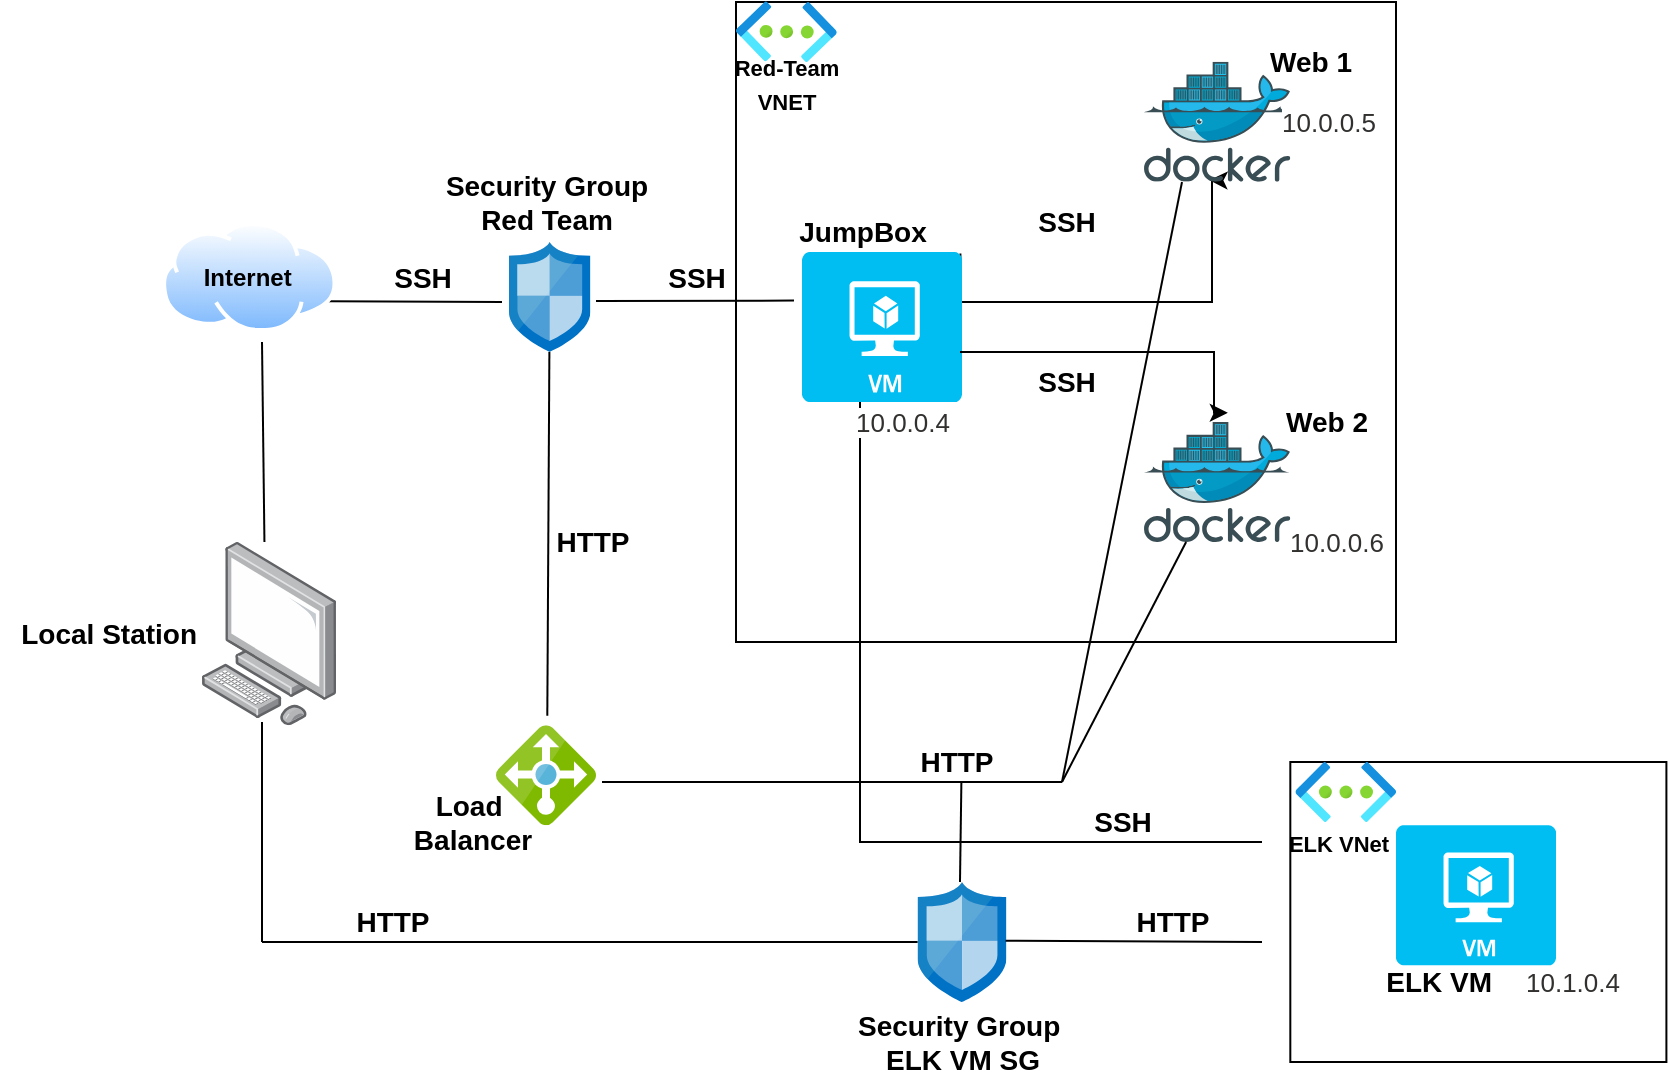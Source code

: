 <mxfile version="15.8.3" type="device"><diagram id="UhjHdZ61-s0egiYo5oLs" name="Page-1"><mxGraphModel dx="2218" dy="551" grid="1" gridSize="10" guides="1" tooltips="1" connect="1" arrows="1" fold="1" page="1" pageScale="1" pageWidth="850" pageHeight="1100" math="0" shadow="0"><root><mxCell id="0"/><mxCell id="1" parent="0"/><mxCell id="n5xYdCdeoz3M3mzWCw5O-3" value="" style="rounded=0;whiteSpace=wrap;html=1;" parent="1" vertex="1"><mxGeometry x="277" y="10" width="330" height="320" as="geometry"/></mxCell><mxCell id="n5xYdCdeoz3M3mzWCw5O-53" value="" style="rounded=0;whiteSpace=wrap;html=1;fontSize=14;" parent="1" vertex="1"><mxGeometry x="554.16" y="390" width="188.04" height="150" as="geometry"/></mxCell><mxCell id="n5xYdCdeoz3M3mzWCw5O-4" value="" style="sketch=0;aspect=fixed;html=1;points=[];align=center;image;fontSize=12;image=img/lib/mscae/Network_Security_Groups_Classic.svg;" parent="1" vertex="1"><mxGeometry x="163.5" y="130" width="40.7" height="55" as="geometry"/></mxCell><mxCell id="n5xYdCdeoz3M3mzWCw5O-6" value="" style="points=[];aspect=fixed;html=1;align=center;shadow=0;dashed=0;image;image=img/lib/allied_telesis/computer_and_terminals/Personal_Computer.svg;" parent="1" vertex="1"><mxGeometry x="9.73" y="280" width="67.57" height="91.58" as="geometry"/></mxCell><mxCell id="n5xYdCdeoz3M3mzWCw5O-7" value="" style="sketch=0;aspect=fixed;html=1;points=[];align=center;image;fontSize=12;image=img/lib/mscae/Load_Balancer_feature.svg;" parent="1" vertex="1"><mxGeometry x="157" y="371.58" width="50" height="50" as="geometry"/></mxCell><mxCell id="n5xYdCdeoz3M3mzWCw5O-22" style="edgeStyle=orthogonalEdgeStyle;rounded=0;orthogonalLoop=1;jettySize=auto;html=1;exitX=0.99;exitY=0.01;exitDx=0;exitDy=0;exitPerimeter=0;entryX=0.448;entryY=0.987;entryDx=0;entryDy=0;entryPerimeter=0;" parent="1" source="n5xYdCdeoz3M3mzWCw5O-8" target="n5xYdCdeoz3M3mzWCw5O-20" edge="1"><mxGeometry relative="1" as="geometry"><Array as="points"><mxPoint x="389" y="160"/><mxPoint x="515" y="160"/></Array></mxGeometry></mxCell><mxCell id="n5xYdCdeoz3M3mzWCw5O-8" value="" style="verticalLabelPosition=bottom;html=1;verticalAlign=top;align=center;strokeColor=none;fillColor=#00BEF2;shape=mxgraph.azure.virtual_machine;" parent="1" vertex="1"><mxGeometry x="310" y="135" width="80" height="75" as="geometry"/></mxCell><mxCell id="n5xYdCdeoz3M3mzWCw5O-9" value="" style="sketch=0;aspect=fixed;html=1;points=[];align=center;image;fontSize=12;image=img/lib/mscae/Network_Security_Groups_Classic.svg;" parent="1" vertex="1"><mxGeometry x="367.8" y="450" width="44.4" height="60" as="geometry"/></mxCell><mxCell id="n5xYdCdeoz3M3mzWCw5O-14" value="" style="endArrow=none;html=1;rounded=0;exitX=1;exitY=0.75;exitDx=0;exitDy=0;" parent="1" source="n5xYdCdeoz3M3mzWCw5O-33" edge="1"><mxGeometry width="50" height="50" relative="1" as="geometry"><mxPoint x="79.41" y="110" as="sourcePoint"/><mxPoint x="160" y="160" as="targetPoint"/></mxGeometry></mxCell><mxCell id="n5xYdCdeoz3M3mzWCw5O-15" value="" style="endArrow=none;html=1;rounded=0;entryX=0.466;entryY=0;entryDx=0;entryDy=0;entryPerimeter=0;" parent="1" target="n5xYdCdeoz3M3mzWCw5O-6" edge="1"><mxGeometry width="50" height="50" relative="1" as="geometry"><mxPoint x="40" y="180" as="sourcePoint"/><mxPoint x="80" y="230" as="targetPoint"/></mxGeometry></mxCell><mxCell id="n5xYdCdeoz3M3mzWCw5O-16" value="" style="endArrow=none;html=1;rounded=0;entryX=0.513;entryY=-0.093;entryDx=0;entryDy=0;entryPerimeter=0;" parent="1" source="n5xYdCdeoz3M3mzWCw5O-4" target="n5xYdCdeoz3M3mzWCw5O-7" edge="1"><mxGeometry width="50" height="50" relative="1" as="geometry"><mxPoint x="181.51" y="210" as="sourcePoint"/><mxPoint x="181.499" y="310" as="targetPoint"/></mxGeometry></mxCell><mxCell id="n5xYdCdeoz3M3mzWCw5O-17" value="" style="endArrow=none;html=1;rounded=0;exitX=1;exitY=0.5;exitDx=0;exitDy=0;entryX=-0.05;entryY=0.324;entryDx=0;entryDy=0;entryPerimeter=0;" parent="1" target="n5xYdCdeoz3M3mzWCw5O-8" edge="1"><mxGeometry width="50" height="50" relative="1" as="geometry"><mxPoint x="207" y="159.5" as="sourcePoint"/><mxPoint x="293.51" y="159.5" as="targetPoint"/></mxGeometry></mxCell><mxCell id="n5xYdCdeoz3M3mzWCw5O-19" value="" style="sketch=0;aspect=fixed;html=1;points=[];align=center;image;fontSize=12;image=img/lib/mscae/Docker.svg;" parent="1" vertex="1"><mxGeometry x="480.98" y="220" width="73.18" height="60" as="geometry"/></mxCell><mxCell id="n5xYdCdeoz3M3mzWCw5O-20" value="" style="sketch=0;aspect=fixed;html=1;points=[];align=center;image;fontSize=12;image=img/lib/mscae/Docker.svg;" parent="1" vertex="1"><mxGeometry x="480.98" y="39.85" width="73.18" height="60" as="geometry"/></mxCell><mxCell id="n5xYdCdeoz3M3mzWCw5O-23" style="edgeStyle=orthogonalEdgeStyle;rounded=0;orthogonalLoop=1;jettySize=auto;html=1;entryX=0.573;entryY=-0.077;entryDx=0;entryDy=0;entryPerimeter=0;" parent="1" target="n5xYdCdeoz3M3mzWCw5O-19" edge="1"><mxGeometry relative="1" as="geometry"><mxPoint x="389" y="185" as="sourcePoint"/><mxPoint x="515.929" y="170.0" as="targetPoint"/><Array as="points"><mxPoint x="389" y="185"/><mxPoint x="516" y="185"/></Array></mxGeometry></mxCell><mxCell id="n5xYdCdeoz3M3mzWCw5O-24" value="" style="endArrow=none;html=1;rounded=0;" parent="1" edge="1"><mxGeometry width="50" height="50" relative="1" as="geometry"><mxPoint x="40" y="480" as="sourcePoint"/><mxPoint x="40" y="370" as="targetPoint"/></mxGeometry></mxCell><mxCell id="n5xYdCdeoz3M3mzWCw5O-26" value="" style="endArrow=none;html=1;rounded=0;entryX=0;entryY=0.5;entryDx=0;entryDy=0;entryPerimeter=0;" parent="1" target="n5xYdCdeoz3M3mzWCw5O-9" edge="1"><mxGeometry width="50" height="50" relative="1" as="geometry"><mxPoint x="40" y="480" as="sourcePoint"/><mxPoint x="287.01" y="480" as="targetPoint"/></mxGeometry></mxCell><mxCell id="n5xYdCdeoz3M3mzWCw5O-27" value="" style="verticalLabelPosition=bottom;html=1;verticalAlign=top;align=center;strokeColor=none;fillColor=#00BEF2;shape=mxgraph.azure.virtual_machine;" parent="1" vertex="1"><mxGeometry x="607" y="421.58" width="80" height="70" as="geometry"/></mxCell><mxCell id="n5xYdCdeoz3M3mzWCw5O-29" value="" style="endArrow=none;html=1;rounded=0;" parent="1" edge="1"><mxGeometry width="50" height="50" relative="1" as="geometry"><mxPoint x="339" y="210" as="sourcePoint"/><mxPoint x="540" y="430" as="targetPoint"/><Array as="points"><mxPoint x="339" y="430"/></Array></mxGeometry></mxCell><mxCell id="n5xYdCdeoz3M3mzWCw5O-31" value="" style="endArrow=none;html=1;rounded=0;exitX=0.991;exitY=0.489;exitDx=0;exitDy=0;exitPerimeter=0;" parent="1" source="n5xYdCdeoz3M3mzWCw5O-9" edge="1"><mxGeometry width="50" height="50" relative="1" as="geometry"><mxPoint x="420" y="480" as="sourcePoint"/><mxPoint x="540" y="480" as="targetPoint"/></mxGeometry></mxCell><mxCell id="n5xYdCdeoz3M3mzWCw5O-33" value="" style="aspect=fixed;perimeter=ellipsePerimeter;html=1;align=center;shadow=0;dashed=0;spacingTop=3;image;image=img/lib/active_directory/internet_cloud.svg;" parent="1" vertex="1"><mxGeometry x="-10" y="120" width="87.3" height="55" as="geometry"/></mxCell><mxCell id="n5xYdCdeoz3M3mzWCw5O-34" value="Internet&amp;nbsp;" style="text;html=1;align=center;verticalAlign=middle;resizable=0;points=[];autosize=1;strokeColor=none;fillColor=none;fontStyle=1" parent="1" vertex="1"><mxGeometry x="3.65" y="137.5" width="60" height="20" as="geometry"/></mxCell><mxCell id="n5xYdCdeoz3M3mzWCw5O-35" value="Local Station&amp;nbsp;" style="text;html=1;align=center;verticalAlign=middle;resizable=0;points=[];autosize=1;strokeColor=none;fillColor=none;fontSize=14;fontStyle=1" parent="1" vertex="1"><mxGeometry x="-90.27" y="315.79" width="110" height="20" as="geometry"/></mxCell><mxCell id="n5xYdCdeoz3M3mzWCw5O-36" value="&lt;b&gt;Load&amp;nbsp;&lt;/b&gt;&lt;br&gt;&lt;b&gt;Balancer&lt;/b&gt;" style="text;html=1;align=center;verticalAlign=middle;resizable=0;points=[];autosize=1;strokeColor=none;fillColor=none;fontSize=14;" parent="1" vertex="1"><mxGeometry x="110" y="400" width="70" height="40" as="geometry"/></mxCell><mxCell id="n5xYdCdeoz3M3mzWCw5O-37" value="Security Group&lt;br&gt;Red Team" style="text;html=1;align=center;verticalAlign=middle;resizable=0;points=[];autosize=1;strokeColor=none;fillColor=none;fontSize=14;fontStyle=1" parent="1" vertex="1"><mxGeometry x="122" y="90" width="120" height="40" as="geometry"/></mxCell><mxCell id="n5xYdCdeoz3M3mzWCw5O-39" value="&lt;b&gt;JumpBox&lt;/b&gt;" style="text;html=1;align=center;verticalAlign=middle;resizable=0;points=[];autosize=1;strokeColor=none;fillColor=none;fontSize=14;" parent="1" vertex="1"><mxGeometry x="300" y="115" width="80" height="20" as="geometry"/></mxCell><mxCell id="n5xYdCdeoz3M3mzWCw5O-40" value="&lt;b&gt;Web 1&lt;/b&gt;" style="text;html=1;align=center;verticalAlign=middle;resizable=0;points=[];autosize=1;strokeColor=none;fillColor=none;fontSize=14;" parent="1" vertex="1"><mxGeometry x="533.5" y="30" width="60" height="20" as="geometry"/></mxCell><mxCell id="n5xYdCdeoz3M3mzWCw5O-41" value="&lt;b&gt;Web 2&lt;/b&gt;" style="text;html=1;align=center;verticalAlign=middle;resizable=0;points=[];autosize=1;strokeColor=none;fillColor=none;fontSize=14;" parent="1" vertex="1"><mxGeometry x="541.96" y="210" width="60" height="20" as="geometry"/></mxCell><mxCell id="n5xYdCdeoz3M3mzWCw5O-42" value="&lt;b&gt;SSH&lt;/b&gt;" style="text;html=1;align=center;verticalAlign=middle;resizable=0;points=[];autosize=1;strokeColor=none;fillColor=none;fontSize=14;" parent="1" vertex="1"><mxGeometry x="100" y="137.5" width="40" height="20" as="geometry"/></mxCell><mxCell id="n5xYdCdeoz3M3mzWCw5O-43" value="&lt;b&gt;HTTP&lt;/b&gt;" style="text;html=1;align=center;verticalAlign=middle;resizable=0;points=[];autosize=1;strokeColor=none;fillColor=none;fontSize=14;" parent="1" vertex="1"><mxGeometry x="470" y="460" width="50" height="20" as="geometry"/></mxCell><mxCell id="n5xYdCdeoz3M3mzWCw5O-44" value="&lt;b&gt;HTTP&lt;/b&gt;" style="text;html=1;align=center;verticalAlign=middle;resizable=0;points=[];autosize=1;strokeColor=none;fillColor=none;fontSize=14;" parent="1" vertex="1"><mxGeometry x="80" y="460" width="50" height="20" as="geometry"/></mxCell><mxCell id="n5xYdCdeoz3M3mzWCw5O-45" value="&lt;b&gt;SSH&lt;/b&gt;" style="text;html=1;align=center;verticalAlign=middle;resizable=0;points=[];autosize=1;strokeColor=none;fillColor=none;fontSize=14;" parent="1" vertex="1"><mxGeometry x="237" y="137.5" width="40" height="20" as="geometry"/></mxCell><mxCell id="n5xYdCdeoz3M3mzWCw5O-46" value="&lt;b&gt;SSH&lt;/b&gt;" style="text;html=1;align=center;verticalAlign=middle;resizable=0;points=[];autosize=1;strokeColor=none;fillColor=none;fontSize=14;" parent="1" vertex="1"><mxGeometry x="422" y="110" width="40" height="20" as="geometry"/></mxCell><mxCell id="n5xYdCdeoz3M3mzWCw5O-47" value="&lt;b&gt;SSH&lt;/b&gt;" style="text;html=1;align=center;verticalAlign=middle;resizable=0;points=[];autosize=1;strokeColor=none;fillColor=none;fontSize=14;" parent="1" vertex="1"><mxGeometry x="422" y="190" width="40" height="20" as="geometry"/></mxCell><mxCell id="n5xYdCdeoz3M3mzWCw5O-48" value="&lt;b&gt;HTTP&lt;/b&gt;" style="text;html=1;align=center;verticalAlign=middle;resizable=0;points=[];autosize=1;strokeColor=none;fillColor=none;fontSize=14;" parent="1" vertex="1"><mxGeometry x="180" y="270" width="50" height="20" as="geometry"/></mxCell><mxCell id="n5xYdCdeoz3M3mzWCw5O-50" value="&lt;b&gt;Security Group&amp;nbsp;&lt;br&gt;ELK VM SG&lt;/b&gt;" style="text;html=1;align=center;verticalAlign=middle;resizable=0;points=[];autosize=1;strokeColor=none;fillColor=none;fontSize=14;" parent="1" vertex="1"><mxGeometry x="330" y="510" width="120" height="40" as="geometry"/></mxCell><mxCell id="n5xYdCdeoz3M3mzWCw5O-51" value="" style="aspect=fixed;html=1;points=[];align=center;image;fontSize=12;image=img/lib/azure2/networking/Virtual_Networks.svg;" parent="1" vertex="1"><mxGeometry x="556.75" y="390" width="50.25" height="30" as="geometry"/></mxCell><mxCell id="n5xYdCdeoz3M3mzWCw5O-52" value="" style="aspect=fixed;html=1;points=[];align=center;image;fontSize=12;image=img/lib/azure2/networking/Virtual_Networks.svg;rotation=1;" parent="1" vertex="1"><mxGeometry x="277.09" y="9.85" width="50.25" height="30" as="geometry"/></mxCell><mxCell id="n5xYdCdeoz3M3mzWCw5O-54" value="&lt;b&gt;ELK VM&amp;nbsp;&lt;/b&gt;" style="text;html=1;align=center;verticalAlign=middle;resizable=0;points=[];autosize=1;strokeColor=none;fillColor=none;fontSize=14;" parent="1" vertex="1"><mxGeometry x="595" y="490" width="70" height="20" as="geometry"/></mxCell><mxCell id="n5xYdCdeoz3M3mzWCw5O-56" value="" style="endArrow=none;html=1;rounded=0;fontSize=14;" parent="1" edge="1"><mxGeometry width="50" height="50" relative="1" as="geometry"><mxPoint x="210" y="400" as="sourcePoint"/><mxPoint x="440" y="400" as="targetPoint"/></mxGeometry></mxCell><mxCell id="n5xYdCdeoz3M3mzWCw5O-57" value="" style="endArrow=none;html=1;rounded=0;fontSize=14;" parent="1" edge="1"><mxGeometry width="50" height="50" relative="1" as="geometry"><mxPoint x="500" y="100" as="sourcePoint"/><mxPoint x="440" y="400" as="targetPoint"/></mxGeometry></mxCell><mxCell id="n5xYdCdeoz3M3mzWCw5O-58" value="" style="endArrow=none;html=1;rounded=0;fontSize=14;" parent="1" source="n5xYdCdeoz3M3mzWCw5O-19" edge="1"><mxGeometry width="50" height="50" relative="1" as="geometry"><mxPoint x="510.08" y="120.16" as="sourcePoint"/><mxPoint x="440" y="400" as="targetPoint"/></mxGeometry></mxCell><mxCell id="n5xYdCdeoz3M3mzWCw5O-59" value="" style="endArrow=none;html=1;rounded=0;" parent="1" edge="1"><mxGeometry width="50" height="50" relative="1" as="geometry"><mxPoint x="389.69" y="400" as="sourcePoint"/><mxPoint x="389" y="450" as="targetPoint"/></mxGeometry></mxCell><mxCell id="n5xYdCdeoz3M3mzWCw5O-60" value="&lt;b&gt;HTTP&lt;/b&gt;" style="text;html=1;align=center;verticalAlign=middle;resizable=0;points=[];autosize=1;strokeColor=none;fillColor=none;fontSize=14;" parent="1" vertex="1"><mxGeometry x="362.2" y="380" width="50" height="20" as="geometry"/></mxCell><mxCell id="n5xYdCdeoz3M3mzWCw5O-61" value="&lt;b&gt;SSH&lt;/b&gt;" style="text;html=1;align=center;verticalAlign=middle;resizable=0;points=[];autosize=1;strokeColor=none;fillColor=none;fontSize=14;" parent="1" vertex="1"><mxGeometry x="450" y="410" width="40" height="20" as="geometry"/></mxCell><mxCell id="n5xYdCdeoz3M3mzWCw5O-62" value="&lt;b&gt;&lt;font style=&quot;font-size: 11px&quot;&gt;ELK VNet&lt;/font&gt;&lt;/b&gt;" style="text;html=1;align=center;verticalAlign=middle;resizable=0;points=[];autosize=1;strokeColor=none;fillColor=none;fontSize=14;" parent="1" vertex="1"><mxGeometry x="543.25" y="420" width="70" height="20" as="geometry"/></mxCell><mxCell id="n5xYdCdeoz3M3mzWCw5O-63" value="&lt;span style=&quot;font-size: 11px&quot;&gt;&lt;b&gt;Red-Team&lt;br&gt;VNET&lt;/b&gt;&lt;/span&gt;" style="text;html=1;align=center;verticalAlign=middle;resizable=0;points=[];autosize=1;strokeColor=none;fillColor=none;fontSize=14;" parent="1" vertex="1"><mxGeometry x="267.21" y="29.85" width="70" height="40" as="geometry"/></mxCell><mxCell id="n5xYdCdeoz3M3mzWCw5O-64" value="&lt;span style=&quot;color: rgb(50 , 49 , 48) ; font-family: &amp;#34;az_ea_font&amp;#34; , &amp;#34;segoe ui&amp;#34; , &amp;#34;az_font&amp;#34; , , , &amp;#34;blinkmacsystemfont&amp;#34; , &amp;#34;roboto&amp;#34; , &amp;#34;oxygen&amp;#34; , &amp;#34;ubuntu&amp;#34; , &amp;#34;cantarell&amp;#34; , &amp;#34;open sans&amp;#34; , &amp;#34;helvetica neue&amp;#34; , sans-serif ; font-size: 13px ; background-color: rgb(255 , 255 , 255)&quot;&gt;10.0.0.4&lt;/span&gt;" style="text;html=1;align=center;verticalAlign=middle;resizable=0;points=[];autosize=1;strokeColor=none;fillColor=none;fontSize=11;" parent="1" vertex="1"><mxGeometry x="330" y="210" width="60" height="20" as="geometry"/></mxCell><mxCell id="n5xYdCdeoz3M3mzWCw5O-65" value="&lt;span style=&quot;color: rgb(50 , 49 , 48) ; font-family: &amp;#34;az_ea_font&amp;#34; , &amp;#34;segoe ui&amp;#34; , &amp;#34;az_font&amp;#34; , , , &amp;#34;blinkmacsystemfont&amp;#34; , &amp;#34;roboto&amp;#34; , &amp;#34;oxygen&amp;#34; , &amp;#34;ubuntu&amp;#34; , &amp;#34;cantarell&amp;#34; , &amp;#34;open sans&amp;#34; , &amp;#34;helvetica neue&amp;#34; , sans-serif ; font-size: 13px ; background-color: rgb(255 , 255 , 255)&quot;&gt;10.0.0.5&lt;/span&gt;" style="text;html=1;align=center;verticalAlign=middle;resizable=0;points=[];autosize=1;strokeColor=none;fillColor=none;fontSize=11;" parent="1" vertex="1"><mxGeometry x="543.25" y="59.85" width="60" height="20" as="geometry"/></mxCell><mxCell id="n5xYdCdeoz3M3mzWCw5O-66" value="&lt;span style=&quot;color: rgb(50 , 49 , 48) ; font-family: &amp;#34;az_ea_font&amp;#34; , &amp;#34;segoe ui&amp;#34; , &amp;#34;az_font&amp;#34; , , , &amp;#34;blinkmacsystemfont&amp;#34; , &amp;#34;roboto&amp;#34; , &amp;#34;oxygen&amp;#34; , &amp;#34;ubuntu&amp;#34; , &amp;#34;cantarell&amp;#34; , &amp;#34;open sans&amp;#34; , &amp;#34;helvetica neue&amp;#34; , sans-serif ; font-size: 13px ; background-color: rgb(255 , 255 , 255)&quot;&gt;10.0.0.6&lt;br&gt;&lt;/span&gt;" style="text;html=1;align=center;verticalAlign=middle;resizable=0;points=[];autosize=1;strokeColor=none;fillColor=none;fontSize=11;" parent="1" vertex="1"><mxGeometry x="547" y="270" width="60" height="20" as="geometry"/></mxCell><mxCell id="n5xYdCdeoz3M3mzWCw5O-67" value="&lt;span style=&quot;color: rgb(50 , 49 , 48) ; font-family: &amp;#34;az_ea_font&amp;#34; , &amp;#34;segoe ui&amp;#34; , &amp;#34;az_font&amp;#34; , , , &amp;#34;blinkmacsystemfont&amp;#34; , &amp;#34;roboto&amp;#34; , &amp;#34;oxygen&amp;#34; , &amp;#34;ubuntu&amp;#34; , &amp;#34;cantarell&amp;#34; , &amp;#34;open sans&amp;#34; , &amp;#34;helvetica neue&amp;#34; , sans-serif ; font-size: 13px ; background-color: rgb(255 , 255 , 255)&quot;&gt;&lt;br&gt;&lt;/span&gt;" style="text;html=1;align=center;verticalAlign=middle;resizable=0;points=[];autosize=1;strokeColor=none;fillColor=none;fontSize=11;" parent="1" vertex="1"><mxGeometry x="685" y="491.58" width="20" height="20" as="geometry"/></mxCell><mxCell id="n5xYdCdeoz3M3mzWCw5O-68" value="&lt;span style=&quot;color: rgb(50 , 49 , 48) ; font-family: &amp;#34;az_ea_font&amp;#34; , &amp;#34;segoe ui&amp;#34; , &amp;#34;az_font&amp;#34; , , , &amp;#34;blinkmacsystemfont&amp;#34; , &amp;#34;roboto&amp;#34; , &amp;#34;oxygen&amp;#34; , &amp;#34;ubuntu&amp;#34; , &amp;#34;cantarell&amp;#34; , &amp;#34;open sans&amp;#34; , &amp;#34;helvetica neue&amp;#34; , sans-serif ; font-size: 13px ; background-color: rgb(255 , 255 , 255)&quot;&gt;10.1.0.4&lt;/span&gt;&lt;span style=&quot;color: rgb(50 , 49 , 48) ; font-family: &amp;#34;az_ea_font&amp;#34; , &amp;#34;segoe ui&amp;#34; , &amp;#34;az_font&amp;#34; , , , &amp;#34;blinkmacsystemfont&amp;#34; , &amp;#34;roboto&amp;#34; , &amp;#34;oxygen&amp;#34; , &amp;#34;ubuntu&amp;#34; , &amp;#34;cantarell&amp;#34; , &amp;#34;open sans&amp;#34; , &amp;#34;helvetica neue&amp;#34; , sans-serif ; font-size: 13px ; background-color: rgb(255 , 255 , 255)&quot;&gt;&lt;br&gt;&lt;/span&gt;" style="text;html=1;align=center;verticalAlign=middle;resizable=0;points=[];autosize=1;strokeColor=none;fillColor=none;fontSize=11;" parent="1" vertex="1"><mxGeometry x="665" y="490" width="60" height="20" as="geometry"/></mxCell></root></mxGraphModel></diagram></mxfile>